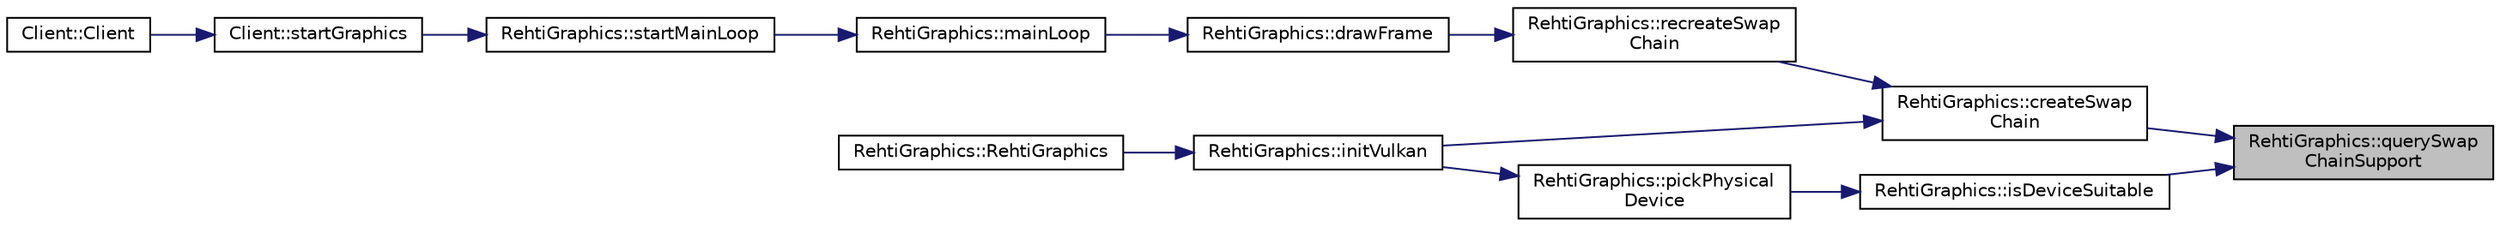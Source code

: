 digraph "RehtiGraphics::querySwapChainSupport"
{
 // LATEX_PDF_SIZE
  edge [fontname="Helvetica",fontsize="10",labelfontname="Helvetica",labelfontsize="10"];
  node [fontname="Helvetica",fontsize="10",shape=record];
  rankdir="RL";
  Node1 [label="RehtiGraphics::querySwap\lChainSupport",height=0.2,width=0.4,color="black", fillcolor="grey75", style="filled", fontcolor="black",tooltip="Looks for swapchain support."];
  Node1 -> Node2 [dir="back",color="midnightblue",fontsize="10",style="solid",fontname="Helvetica"];
  Node2 [label="RehtiGraphics::createSwap\lChain",height=0.2,width=0.4,color="black", fillcolor="white", style="filled",URL="$classRehtiGraphics.html#a2c18492cbece076acf3d35ddd1b5d7cb",tooltip="Creates the swapchain."];
  Node2 -> Node3 [dir="back",color="midnightblue",fontsize="10",style="solid",fontname="Helvetica"];
  Node3 [label="RehtiGraphics::initVulkan",height=0.2,width=0.4,color="black", fillcolor="white", style="filled",URL="$classRehtiGraphics.html#ae16a48c5465c048b9ca5c253506d25b3",tooltip="Initializes vulkan instance."];
  Node3 -> Node4 [dir="back",color="midnightblue",fontsize="10",style="solid",fontname="Helvetica"];
  Node4 [label="RehtiGraphics::RehtiGraphics",height=0.2,width=0.4,color="black", fillcolor="white", style="filled",URL="$classRehtiGraphics.html#add3c915e8b78854eaeacb0fc075f4469",tooltip="Initializes the graphics backend."];
  Node2 -> Node5 [dir="back",color="midnightblue",fontsize="10",style="solid",fontname="Helvetica"];
  Node5 [label="RehtiGraphics::recreateSwap\lChain",height=0.2,width=0.4,color="black", fillcolor="white", style="filled",URL="$classRehtiGraphics.html#a203320e8973b2886132afadb3e2dd7f9",tooltip="Recreates the swapchain."];
  Node5 -> Node6 [dir="back",color="midnightblue",fontsize="10",style="solid",fontname="Helvetica"];
  Node6 [label="RehtiGraphics::drawFrame",height=0.2,width=0.4,color="black", fillcolor="white", style="filled",URL="$classRehtiGraphics.html#ac049915f0d6b38117ece68d74eaec027",tooltip="Draws a frame and records the previous frame time."];
  Node6 -> Node7 [dir="back",color="midnightblue",fontsize="10",style="solid",fontname="Helvetica"];
  Node7 [label="RehtiGraphics::mainLoop",height=0.2,width=0.4,color="black", fillcolor="white", style="filled",URL="$classRehtiGraphics.html#a82d71e93dd76cde425cc34df93cf4723",tooltip="Loops, polls events and draws frames."];
  Node7 -> Node8 [dir="back",color="midnightblue",fontsize="10",style="solid",fontname="Helvetica"];
  Node8 [label="RehtiGraphics::startMainLoop",height=0.2,width=0.4,color="black", fillcolor="white", style="filled",URL="$classRehtiGraphics.html#aba5f89e9dc6f91cfef79f525151a067d",tooltip="Starts a rendering loop until the window is closed."];
  Node8 -> Node9 [dir="back",color="midnightblue",fontsize="10",style="solid",fontname="Helvetica"];
  Node9 [label="Client::startGraphics",height=0.2,width=0.4,color="black", fillcolor="white", style="filled",URL="$classClient.html#a7b7406bdc248547627fd669a92b86d6c",tooltip="Starts the graphics library."];
  Node9 -> Node10 [dir="back",color="midnightblue",fontsize="10",style="solid",fontname="Helvetica"];
  Node10 [label="Client::Client",height=0.2,width=0.4,color="black", fillcolor="white", style="filled",URL="$classClient.html#ad3e41ed92e71d5c3717db96e68b9541b",tooltip=" "];
  Node1 -> Node11 [dir="back",color="midnightblue",fontsize="10",style="solid",fontname="Helvetica"];
  Node11 [label="RehtiGraphics::isDeviceSuitable",height=0.2,width=0.4,color="black", fillcolor="white", style="filled",URL="$classRehtiGraphics.html#a036508e20175a1b0ca0fa06aa6a792b3",tooltip="Checks whether the given device supports the required features."];
  Node11 -> Node12 [dir="back",color="midnightblue",fontsize="10",style="solid",fontname="Helvetica"];
  Node12 [label="RehtiGraphics::pickPhysical\lDevice",height=0.2,width=0.4,color="black", fillcolor="white", style="filled",URL="$classRehtiGraphics.html#aa22ca7610c8b7bbef6825db97feb4b8c",tooltip="Chooses an appropriate gpu."];
  Node12 -> Node3 [dir="back",color="midnightblue",fontsize="10",style="solid",fontname="Helvetica"];
}
